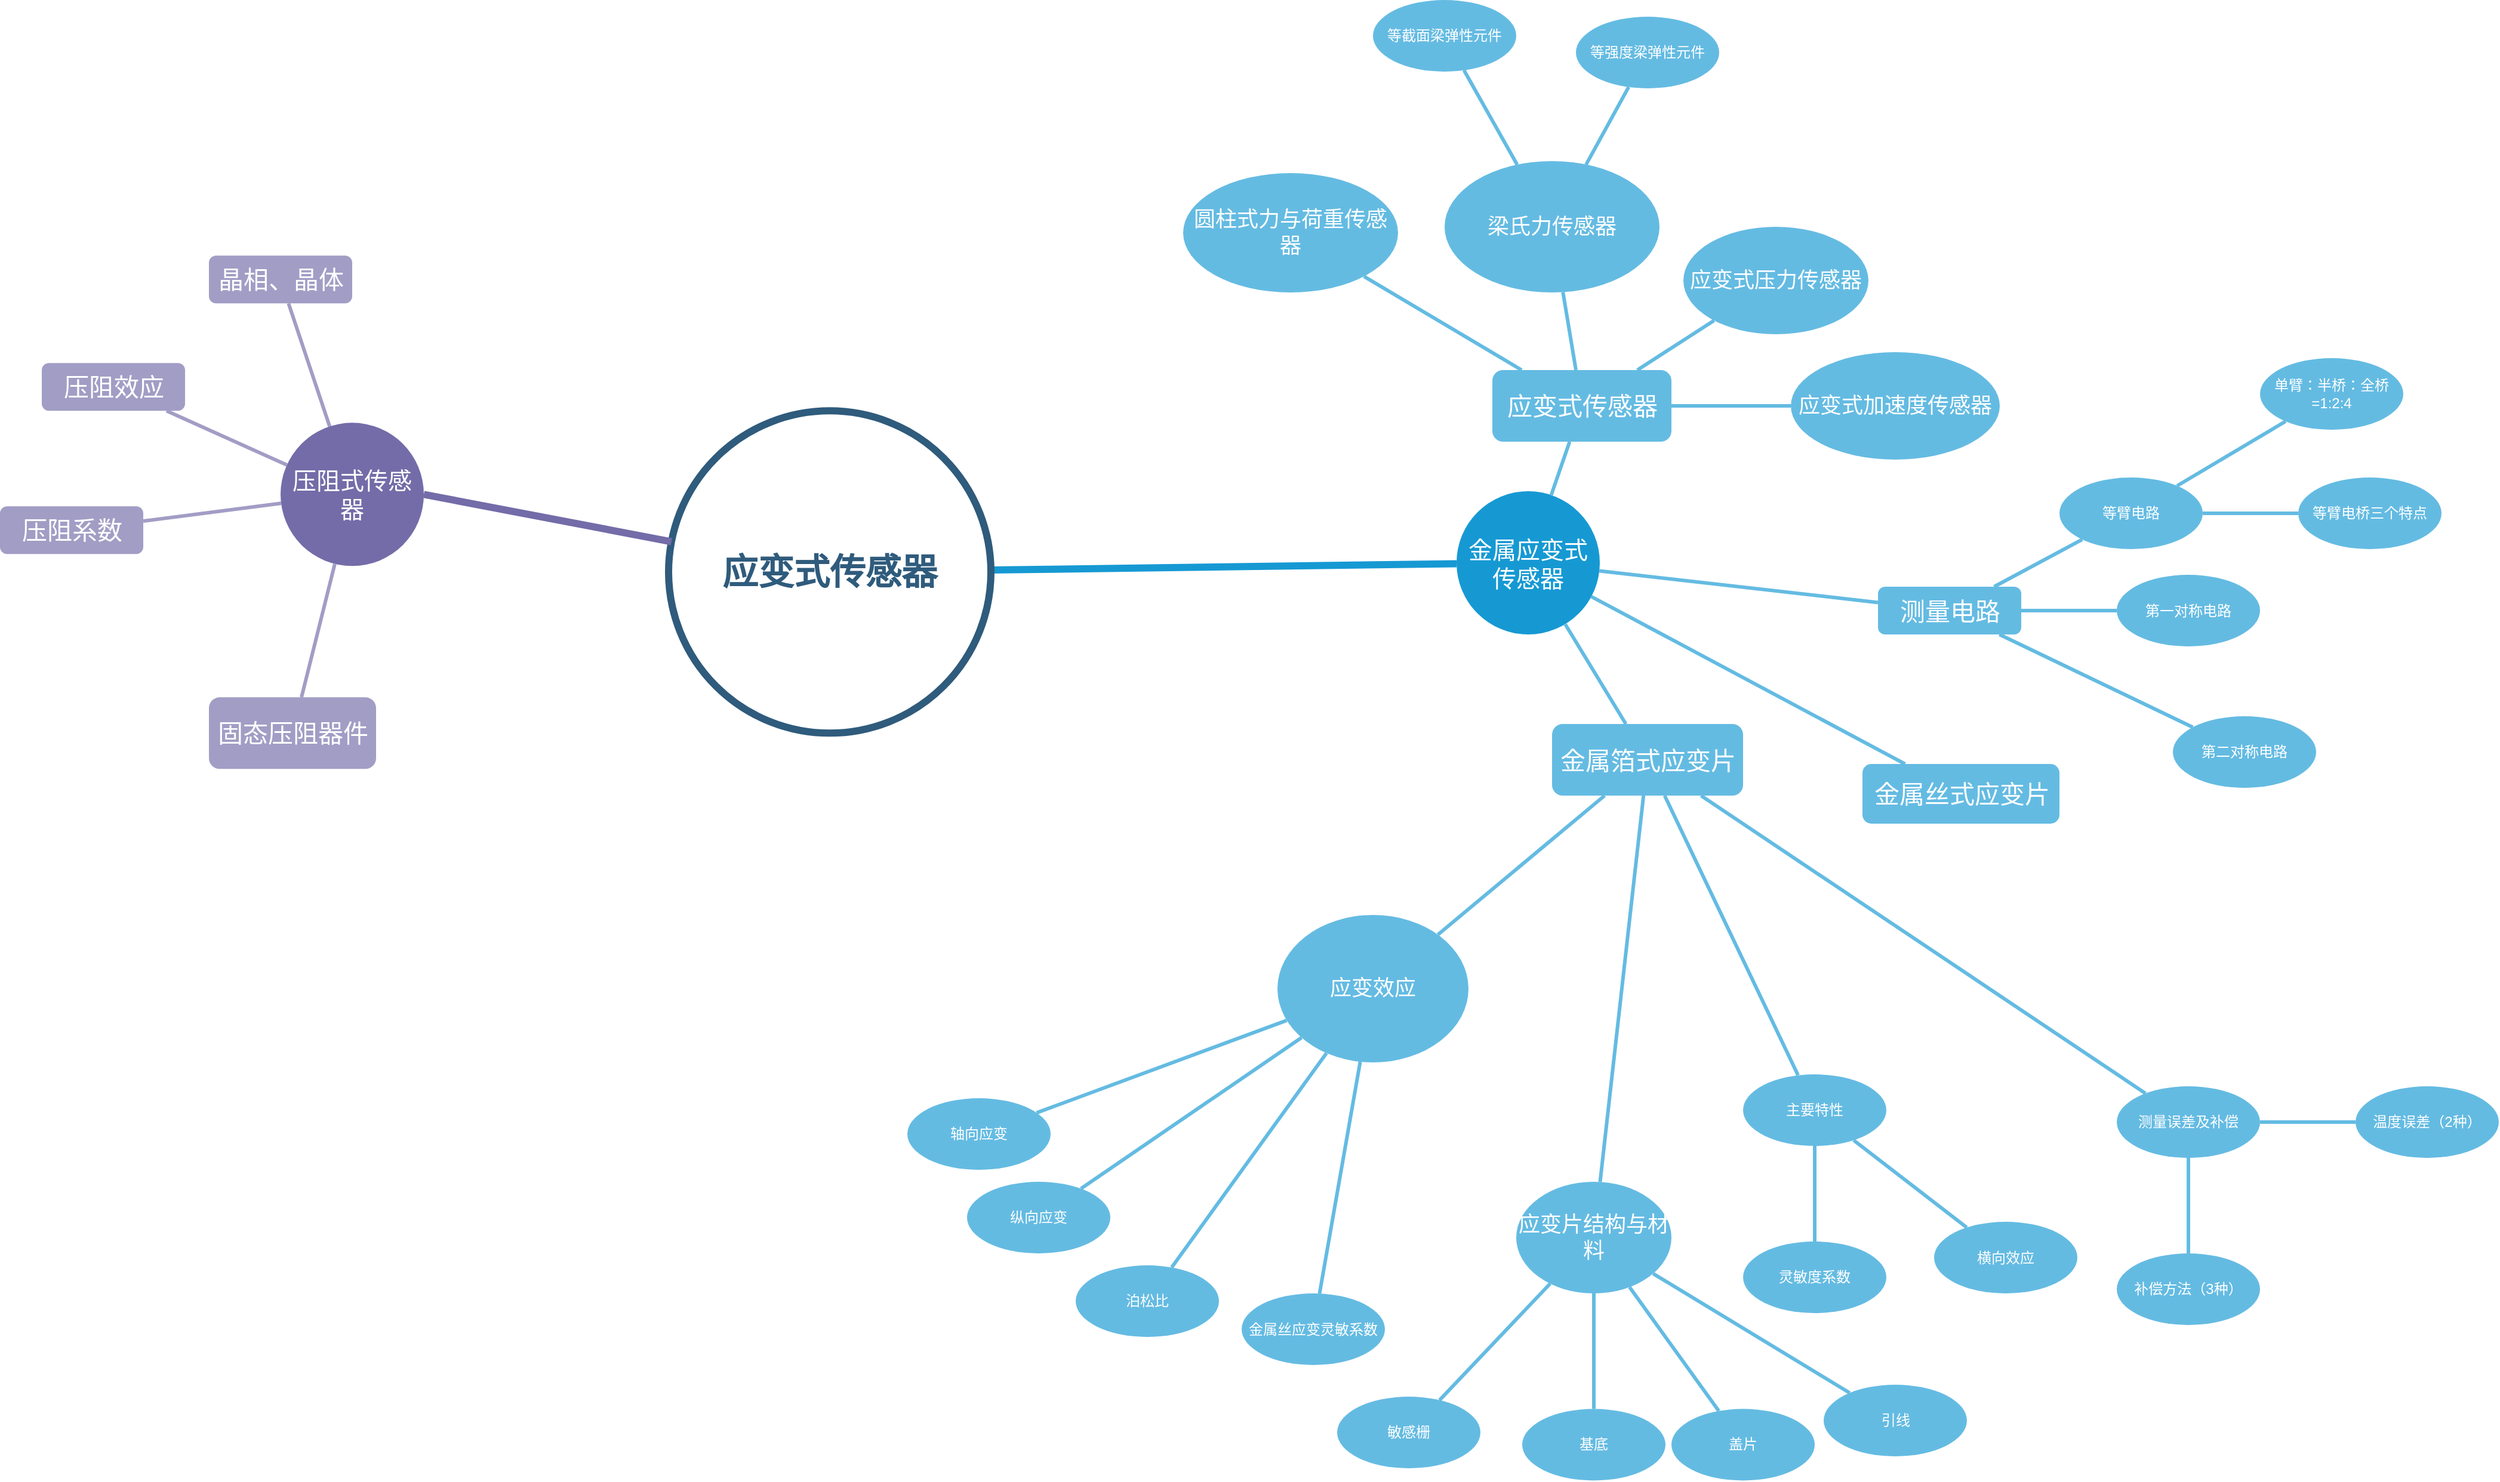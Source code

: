 <mxfile version="16.4.5" type="github">
  <diagram id="6a731a19-8d31-9384-78a2-239565b7b9f0" name="Page-1">
    <mxGraphModel dx="2367" dy="1235" grid="1" gridSize="10" guides="1" tooltips="1" connect="1" arrows="1" fold="1" page="1" pageScale="1" pageWidth="1169" pageHeight="827" background="none" math="0" shadow="0">
      <root>
        <mxCell id="0" />
        <mxCell id="1" parent="0" />
        <mxCell id="1353" value="金属应变式传感器" style="ellipse;whiteSpace=wrap;html=1;shadow=0;fontFamily=Helvetica;fontSize=20;fontColor=#FFFFFF;align=center;strokeWidth=3;fillColor=#1699D3;strokeColor=none;" parent="1" vertex="1">
          <mxGeometry x="1280" y="751.5" width="120" height="120" as="geometry" />
        </mxCell>
        <mxCell id="1362" style="endArrow=none;strokeWidth=6;strokeColor=#1699D3;html=1;" parent="1" source="1515" target="1353" edge="1">
          <mxGeometry relative="1" as="geometry" />
        </mxCell>
        <mxCell id="P_r0jZMm2rQdvnXoWjfA-1551" style="edgeStyle=none;shape=connector;rounded=1;orthogonalLoop=1;jettySize=auto;html=1;labelBackgroundColor=default;fontFamily=Helvetica;fontSize=11;fontColor=default;endArrow=none;strokeColor=#64BBE2;strokeWidth=3;" edge="1" parent="1" source="1440" target="P_r0jZMm2rQdvnXoWjfA-1549">
          <mxGeometry relative="1" as="geometry" />
        </mxCell>
        <mxCell id="P_r0jZMm2rQdvnXoWjfA-1554" value="" style="edgeStyle=none;shape=connector;rounded=1;orthogonalLoop=1;jettySize=auto;html=1;labelBackgroundColor=default;fontFamily=Helvetica;fontSize=18;fontColor=default;endArrow=none;strokeColor=#64BBE2;strokeWidth=3;" edge="1" parent="1" source="1440" target="P_r0jZMm2rQdvnXoWjfA-1553">
          <mxGeometry relative="1" as="geometry" />
        </mxCell>
        <mxCell id="P_r0jZMm2rQdvnXoWjfA-1556" value="" style="edgeStyle=none;shape=connector;rounded=1;orthogonalLoop=1;jettySize=auto;html=1;labelBackgroundColor=default;fontFamily=Helvetica;fontSize=18;fontColor=default;endArrow=none;strokeColor=#64BBE2;strokeWidth=3;" edge="1" parent="1" source="1440" target="P_r0jZMm2rQdvnXoWjfA-1555">
          <mxGeometry relative="1" as="geometry" />
        </mxCell>
        <mxCell id="P_r0jZMm2rQdvnXoWjfA-1558" value="" style="edgeStyle=none;shape=connector;rounded=1;orthogonalLoop=1;jettySize=auto;html=1;labelBackgroundColor=default;fontFamily=Helvetica;fontSize=18;fontColor=default;endArrow=none;strokeColor=#64BBE2;strokeWidth=3;" edge="1" parent="1" source="1440" target="P_r0jZMm2rQdvnXoWjfA-1557">
          <mxGeometry relative="1" as="geometry" />
        </mxCell>
        <mxCell id="1440" value="&lt;font style=&quot;font-size: 21px&quot;&gt;应变式传感器&lt;/font&gt;" style="rounded=1;fillColor=#64BBE2;strokeColor=none;strokeWidth=3;shadow=0;html=1;fontColor=#FFFFFF;" parent="1" vertex="1">
          <mxGeometry x="1310" y="650" width="150" height="60" as="geometry" />
        </mxCell>
        <mxCell id="1441" value="&lt;font style=&quot;font-size: 21px&quot;&gt;金属丝式应变片&lt;/font&gt;" style="rounded=1;fillColor=#64BBE2;strokeColor=none;strokeWidth=3;shadow=0;html=1;fontColor=#FFFFFF;" parent="1" vertex="1">
          <mxGeometry x="1620" y="980" width="165" height="50" as="geometry" />
        </mxCell>
        <mxCell id="P_r0jZMm2rQdvnXoWjfA-1568" value="" style="edgeStyle=none;shape=connector;rounded=1;orthogonalLoop=1;jettySize=auto;html=1;labelBackgroundColor=default;fontFamily=Helvetica;fontSize=18;fontColor=default;endArrow=none;strokeColor=#64BBE2;strokeWidth=3;" edge="1" parent="1" source="1442" target="P_r0jZMm2rQdvnXoWjfA-1567">
          <mxGeometry relative="1" as="geometry" />
        </mxCell>
        <mxCell id="P_r0jZMm2rQdvnXoWjfA-1570" value="" style="edgeStyle=none;shape=connector;rounded=1;orthogonalLoop=1;jettySize=auto;html=1;labelBackgroundColor=default;fontFamily=Helvetica;fontSize=18;fontColor=default;endArrow=none;strokeColor=#64BBE2;strokeWidth=3;" edge="1" parent="1" source="1442" target="P_r0jZMm2rQdvnXoWjfA-1569">
          <mxGeometry relative="1" as="geometry" />
        </mxCell>
        <mxCell id="P_r0jZMm2rQdvnXoWjfA-1572" value="" style="edgeStyle=none;shape=connector;rounded=1;orthogonalLoop=1;jettySize=auto;html=1;labelBackgroundColor=default;fontFamily=Helvetica;fontSize=18;fontColor=default;endArrow=none;strokeColor=#64BBE2;strokeWidth=3;" edge="1" parent="1" source="1442" target="P_r0jZMm2rQdvnXoWjfA-1571">
          <mxGeometry relative="1" as="geometry" />
        </mxCell>
        <mxCell id="1442" value="&lt;font style=&quot;font-size: 21px&quot;&gt;测量电路&lt;/font&gt;" style="rounded=1;fillColor=#64BBE2;strokeColor=none;strokeWidth=3;shadow=0;html=1;fontColor=#FFFFFF;" parent="1" vertex="1">
          <mxGeometry x="1633" y="831.5" width="120" height="40" as="geometry" />
        </mxCell>
        <mxCell id="P_r0jZMm2rQdvnXoWjfA-1560" value="" style="edgeStyle=none;shape=connector;rounded=1;orthogonalLoop=1;jettySize=auto;html=1;labelBackgroundColor=default;fontFamily=Helvetica;fontSize=18;fontColor=default;endArrow=none;strokeColor=#64BBE2;strokeWidth=3;" edge="1" parent="1" source="1443" target="P_r0jZMm2rQdvnXoWjfA-1559">
          <mxGeometry relative="1" as="geometry" />
        </mxCell>
        <mxCell id="P_r0jZMm2rQdvnXoWjfA-1562" value="" style="edgeStyle=none;shape=connector;rounded=1;orthogonalLoop=1;jettySize=auto;html=1;labelBackgroundColor=default;fontFamily=Helvetica;fontSize=18;fontColor=default;endArrow=none;strokeColor=#64BBE2;strokeWidth=3;" edge="1" parent="1" source="1443" target="P_r0jZMm2rQdvnXoWjfA-1561">
          <mxGeometry relative="1" as="geometry" />
        </mxCell>
        <mxCell id="P_r0jZMm2rQdvnXoWjfA-1564" value="" style="edgeStyle=none;shape=connector;rounded=1;orthogonalLoop=1;jettySize=auto;html=1;labelBackgroundColor=default;fontFamily=Helvetica;fontSize=18;fontColor=default;endArrow=none;strokeColor=#64BBE2;strokeWidth=3;" edge="1" parent="1" source="1443" target="P_r0jZMm2rQdvnXoWjfA-1563">
          <mxGeometry relative="1" as="geometry" />
        </mxCell>
        <mxCell id="P_r0jZMm2rQdvnXoWjfA-1566" value="" style="edgeStyle=none;shape=connector;rounded=1;orthogonalLoop=1;jettySize=auto;html=1;labelBackgroundColor=default;fontFamily=Helvetica;fontSize=18;fontColor=default;endArrow=none;strokeColor=#64BBE2;strokeWidth=3;" edge="1" parent="1" source="1443" target="P_r0jZMm2rQdvnXoWjfA-1565">
          <mxGeometry relative="1" as="geometry" />
        </mxCell>
        <mxCell id="1443" value="&lt;font style=&quot;font-size: 21px&quot;&gt;金属箔式应变片&lt;/font&gt;" style="rounded=1;fillColor=#64BBE2;strokeColor=none;strokeWidth=3;shadow=0;html=1;fontColor=#FFFFFF;" parent="1" vertex="1">
          <mxGeometry x="1360" y="946.5" width="160" height="60" as="geometry" />
        </mxCell>
        <mxCell id="1451" value="" style="edgeStyle=none;endArrow=none;strokeWidth=3;strokeColor=#64BBE2;html=1;" parent="1" source="1353" target="1440" edge="1">
          <mxGeometry x="-480" y="150" width="100" height="100" as="geometry">
            <mxPoint x="-480" y="250" as="sourcePoint" />
            <mxPoint x="-380" y="150" as="targetPoint" />
          </mxGeometry>
        </mxCell>
        <mxCell id="1452" value="" style="edgeStyle=none;endArrow=none;strokeWidth=3;strokeColor=#64BBE2;html=1;" parent="1" source="1353" target="1442" edge="1">
          <mxGeometry x="-480" y="150" width="100" height="100" as="geometry">
            <mxPoint x="-480" y="250" as="sourcePoint" />
            <mxPoint x="-380" y="150" as="targetPoint" />
          </mxGeometry>
        </mxCell>
        <mxCell id="1453" value="" style="edgeStyle=none;endArrow=none;strokeWidth=3;strokeColor=#64BBE2;html=1;" parent="1" source="1353" target="1441" edge="1">
          <mxGeometry x="-480" y="150" width="100" height="100" as="geometry">
            <mxPoint x="-480" y="250" as="sourcePoint" />
            <mxPoint x="-380" y="150" as="targetPoint" />
          </mxGeometry>
        </mxCell>
        <mxCell id="1454" value="" style="edgeStyle=none;endArrow=none;strokeWidth=3;strokeColor=#64BBE2;html=1;" parent="1" source="1353" target="1443" edge="1">
          <mxGeometry x="-480" y="150" width="100" height="100" as="geometry">
            <mxPoint x="-480" y="250" as="sourcePoint" />
            <mxPoint x="-380" y="150" as="targetPoint" />
          </mxGeometry>
        </mxCell>
        <mxCell id="1515" value="应变式传感器" style="ellipse;whiteSpace=wrap;html=1;shadow=0;fontFamily=Helvetica;fontSize=30;fontColor=#2F5B7C;align=center;strokeColor=#2F5B7C;strokeWidth=6;fillColor=#FFFFFF;fontStyle=1;gradientColor=none;" parent="1" vertex="1">
          <mxGeometry x="620" y="684.17" width="270" height="270" as="geometry" />
        </mxCell>
        <mxCell id="1517" value="&lt;font style=&quot;font-size: 21px&quot;&gt;压阻效应&lt;/font&gt;" style="rounded=1;fillColor=#a29dc5;strokeColor=none;strokeWidth=3;shadow=0;html=1;fontColor=#FFFFFF;" parent="1" vertex="1">
          <mxGeometry x="95" y="644.17" width="120" height="40" as="geometry" />
        </mxCell>
        <mxCell id="1518" value="&lt;font style=&quot;font-size: 21px&quot;&gt;晶相、晶体&lt;/font&gt;" style="rounded=1;fillColor=#a29dc5;strokeColor=none;strokeWidth=3;shadow=0;html=1;fontColor=#FFFFFF;" parent="1" vertex="1">
          <mxGeometry x="235" y="554.17" width="120" height="40" as="geometry" />
        </mxCell>
        <mxCell id="1522" value="&lt;font style=&quot;font-size: 21px&quot;&gt;压阻系数&lt;/font&gt;" style="rounded=1;fillColor=#a29dc5;strokeColor=none;strokeWidth=3;shadow=0;html=1;fontColor=#FFFFFF;" parent="1" vertex="1">
          <mxGeometry x="60" y="764.17" width="120" height="40" as="geometry" />
        </mxCell>
        <mxCell id="1528" value="" style="edgeStyle=none;endArrow=none;strokeWidth=3;strokeColor=#A29DC5;html=1;" parent="1" source="1516" target="1517" edge="1">
          <mxGeometry x="-1640" y="-340.83" width="100" height="100" as="geometry">
            <mxPoint x="-1640" y="-240.83" as="sourcePoint" />
            <mxPoint x="-1540" y="-340.83" as="targetPoint" />
          </mxGeometry>
        </mxCell>
        <mxCell id="1529" value="&lt;font style=&quot;font-size: 21px&quot;&gt;固态压阻器件&lt;/font&gt;" style="rounded=1;fillColor=#a29dc5;strokeColor=none;strokeWidth=3;shadow=0;html=1;fontColor=#FFFFFF;" parent="1" vertex="1">
          <mxGeometry x="235" y="924.17" width="140" height="60" as="geometry" />
        </mxCell>
        <mxCell id="1530" value="" style="edgeStyle=none;endArrow=none;strokeWidth=3;strokeColor=#A29DC5;html=1;" parent="1" source="1516" target="1518" edge="1">
          <mxGeometry x="-1640" y="-340.83" width="100" height="100" as="geometry">
            <mxPoint x="-1640" y="-240.83" as="sourcePoint" />
            <mxPoint x="-1540" y="-340.83" as="targetPoint" />
          </mxGeometry>
        </mxCell>
        <mxCell id="1534" value="" style="edgeStyle=none;endArrow=none;strokeWidth=3;strokeColor=#A29DC5;html=1;" parent="1" source="1516" target="1522" edge="1">
          <mxGeometry x="-1640" y="-340.83" width="100" height="100" as="geometry">
            <mxPoint x="-1640" y="-240.83" as="sourcePoint" />
            <mxPoint x="-1540" y="-340.83" as="targetPoint" />
          </mxGeometry>
        </mxCell>
        <mxCell id="1540" value="" style="edgeStyle=none;endArrow=none;strokeWidth=3;strokeColor=#A29DC5;html=1;" parent="1" source="1516" target="1529" edge="1">
          <mxGeometry x="-1640" y="-340.83" width="100" height="100" as="geometry">
            <mxPoint x="-1640" y="-240.83" as="sourcePoint" />
            <mxPoint x="-1540" y="-340.83" as="targetPoint" />
          </mxGeometry>
        </mxCell>
        <mxCell id="1542" style="edgeStyle=none;rounded=0;html=1;exitX=0.5;exitY=1;endArrow=none;endFill=0;jettySize=auto;orthogonalLoop=1;strokeColor=#736CA8;strokeWidth=2;fillColor=#64bbe2;fontSize=20;fontColor=#23445D;" parent="1" source="1529" target="1529" edge="1">
          <mxGeometry relative="1" as="geometry" />
        </mxCell>
        <mxCell id="1516" value="压阻式传感器" style="ellipse;whiteSpace=wrap;html=1;shadow=0;fontFamily=Helvetica;fontSize=20;fontColor=#FFFFFF;align=center;strokeWidth=3;fillColor=#736ca8;strokeColor=none;" parent="1" vertex="1">
          <mxGeometry x="295" y="694.17" width="120" height="120" as="geometry" />
        </mxCell>
        <mxCell id="P_r0jZMm2rQdvnXoWjfA-1543" value="" style="endArrow=none;strokeWidth=6;strokeColor=#736CA8;html=1;entryX=1;entryY=0.5;entryDx=0;entryDy=0;" edge="1" parent="1" source="1515" target="1516">
          <mxGeometry relative="1" as="geometry">
            <mxPoint x="961.149" y="805.154" as="sourcePoint" />
            <mxPoint x="780" y="840" as="targetPoint" />
          </mxGeometry>
        </mxCell>
        <mxCell id="P_r0jZMm2rQdvnXoWjfA-1549" value="&lt;font style=&quot;font-size: 15px&quot;&gt;&lt;font style=&quot;vertical-align: inherit ; font-size: 18px&quot;&gt;&lt;font style=&quot;vertical-align: inherit ; font-size: 18px&quot;&gt;&lt;font style=&quot;vertical-align: inherit ; font-size: 18px&quot;&gt;&lt;font style=&quot;vertical-align: inherit ; font-size: 18px&quot;&gt;&lt;font style=&quot;vertical-align: inherit&quot;&gt;&lt;font style=&quot;vertical-align: inherit&quot;&gt;圆柱式力与荷重传感器&lt;/font&gt;&lt;/font&gt;&lt;/font&gt;&lt;/font&gt;&lt;/font&gt;&lt;/font&gt;&lt;/font&gt;" style="ellipse;whiteSpace=wrap;html=1;fillColor=#64BBE2;strokeColor=none;fontColor=#FFFFFF;rounded=1;strokeWidth=3;shadow=0;" vertex="1" parent="1">
          <mxGeometry x="1051" y="485" width="180" height="100" as="geometry" />
        </mxCell>
        <mxCell id="P_r0jZMm2rQdvnXoWjfA-1578" value="" style="edgeStyle=none;shape=connector;rounded=1;orthogonalLoop=1;jettySize=auto;html=1;labelBackgroundColor=default;fontFamily=Helvetica;fontSize=18;fontColor=default;endArrow=none;strokeColor=#64BBE2;strokeWidth=3;" edge="1" parent="1" source="P_r0jZMm2rQdvnXoWjfA-1553" target="P_r0jZMm2rQdvnXoWjfA-1577">
          <mxGeometry relative="1" as="geometry" />
        </mxCell>
        <mxCell id="P_r0jZMm2rQdvnXoWjfA-1580" value="" style="edgeStyle=none;shape=connector;rounded=1;orthogonalLoop=1;jettySize=auto;html=1;labelBackgroundColor=default;fontFamily=Helvetica;fontSize=18;fontColor=default;endArrow=none;strokeColor=#64BBE2;strokeWidth=3;" edge="1" parent="1" source="P_r0jZMm2rQdvnXoWjfA-1553" target="P_r0jZMm2rQdvnXoWjfA-1579">
          <mxGeometry relative="1" as="geometry" />
        </mxCell>
        <mxCell id="P_r0jZMm2rQdvnXoWjfA-1553" value="&lt;font style=&quot;vertical-align: inherit&quot;&gt;&lt;font style=&quot;vertical-align: inherit ; font-size: 18px&quot;&gt;&lt;font style=&quot;vertical-align: inherit&quot;&gt;&lt;font style=&quot;vertical-align: inherit&quot;&gt;梁氏力传感器&lt;/font&gt;&lt;/font&gt;&lt;/font&gt;&lt;/font&gt;" style="ellipse;whiteSpace=wrap;html=1;fillColor=#64BBE2;strokeColor=none;fontColor=#FFFFFF;rounded=1;strokeWidth=3;shadow=0;" vertex="1" parent="1">
          <mxGeometry x="1270" y="475" width="180" height="110" as="geometry" />
        </mxCell>
        <mxCell id="P_r0jZMm2rQdvnXoWjfA-1555" value="&lt;font style=&quot;vertical-align: inherit&quot;&gt;&lt;font style=&quot;vertical-align: inherit&quot;&gt;&lt;font style=&quot;vertical-align: inherit&quot;&gt;&lt;font style=&quot;vertical-align: inherit ; font-size: 18px&quot;&gt;应变式压力传感器&lt;/font&gt;&lt;/font&gt;&lt;/font&gt;&lt;/font&gt;" style="ellipse;whiteSpace=wrap;html=1;fillColor=#64BBE2;strokeColor=none;fontColor=#FFFFFF;rounded=1;strokeWidth=3;shadow=0;" vertex="1" parent="1">
          <mxGeometry x="1470" y="530" width="155" height="90" as="geometry" />
        </mxCell>
        <mxCell id="P_r0jZMm2rQdvnXoWjfA-1557" value="&lt;p&gt;&lt;font style=&quot;vertical-align: inherit ; font-size: 18px&quot;&gt;&lt;font style=&quot;vertical-align: inherit ; font-size: 18px&quot;&gt;&lt;font style=&quot;vertical-align: inherit ; font-size: 18px&quot;&gt;&lt;font style=&quot;vertical-align: inherit ; font-size: 18px&quot;&gt;&lt;font style=&quot;vertical-align: inherit&quot;&gt;&lt;font style=&quot;vertical-align: inherit&quot;&gt;&lt;font style=&quot;vertical-align: inherit&quot;&gt;&lt;font style=&quot;vertical-align: inherit&quot;&gt;应变式加速度传感器&lt;/font&gt;&lt;/font&gt;&lt;/font&gt;&lt;/font&gt;&lt;/font&gt;&lt;/font&gt;&lt;/font&gt;&lt;/font&gt;&lt;/p&gt;" style="ellipse;whiteSpace=wrap;html=1;fillColor=#64BBE2;strokeColor=none;fontColor=#FFFFFF;rounded=1;strokeWidth=3;shadow=0;" vertex="1" parent="1">
          <mxGeometry x="1560" y="635" width="175" height="90" as="geometry" />
        </mxCell>
        <mxCell id="P_r0jZMm2rQdvnXoWjfA-1582" value="" style="edgeStyle=none;shape=connector;rounded=1;orthogonalLoop=1;jettySize=auto;html=1;labelBackgroundColor=default;fontFamily=Helvetica;fontSize=18;fontColor=default;endArrow=none;strokeColor=#64BBE2;strokeWidth=3;" edge="1" parent="1" source="P_r0jZMm2rQdvnXoWjfA-1559" target="P_r0jZMm2rQdvnXoWjfA-1581">
          <mxGeometry relative="1" as="geometry" />
        </mxCell>
        <mxCell id="P_r0jZMm2rQdvnXoWjfA-1584" value="" style="edgeStyle=none;shape=connector;rounded=1;orthogonalLoop=1;jettySize=auto;html=1;labelBackgroundColor=default;fontFamily=Helvetica;fontSize=18;fontColor=default;endArrow=none;strokeColor=#64BBE2;strokeWidth=3;" edge="1" parent="1" source="P_r0jZMm2rQdvnXoWjfA-1559" target="P_r0jZMm2rQdvnXoWjfA-1583">
          <mxGeometry relative="1" as="geometry" />
        </mxCell>
        <mxCell id="P_r0jZMm2rQdvnXoWjfA-1586" value="" style="edgeStyle=none;shape=connector;rounded=1;orthogonalLoop=1;jettySize=auto;html=1;labelBackgroundColor=default;fontFamily=Helvetica;fontSize=18;fontColor=default;endArrow=none;strokeColor=#64BBE2;strokeWidth=3;" edge="1" parent="1" source="P_r0jZMm2rQdvnXoWjfA-1559" target="P_r0jZMm2rQdvnXoWjfA-1585">
          <mxGeometry relative="1" as="geometry" />
        </mxCell>
        <mxCell id="P_r0jZMm2rQdvnXoWjfA-1588" value="" style="edgeStyle=none;shape=connector;rounded=1;orthogonalLoop=1;jettySize=auto;html=1;labelBackgroundColor=default;fontFamily=Helvetica;fontSize=18;fontColor=default;endArrow=none;strokeColor=#64BBE2;strokeWidth=3;" edge="1" parent="1" source="P_r0jZMm2rQdvnXoWjfA-1559" target="P_r0jZMm2rQdvnXoWjfA-1587">
          <mxGeometry relative="1" as="geometry" />
        </mxCell>
        <mxCell id="P_r0jZMm2rQdvnXoWjfA-1559" value="&lt;font style=&quot;vertical-align: inherit&quot;&gt;&lt;font style=&quot;vertical-align: inherit ; font-size: 18px&quot;&gt;应变效应&lt;/font&gt;&lt;/font&gt;" style="ellipse;whiteSpace=wrap;html=1;fillColor=#64BBE2;strokeColor=none;fontColor=#FFFFFF;rounded=1;strokeWidth=3;shadow=0;" vertex="1" parent="1">
          <mxGeometry x="1130" y="1106.5" width="160" height="123.5" as="geometry" />
        </mxCell>
        <mxCell id="P_r0jZMm2rQdvnXoWjfA-1591" value="" style="edgeStyle=none;shape=connector;rounded=1;orthogonalLoop=1;jettySize=auto;html=1;labelBackgroundColor=default;fontFamily=Helvetica;fontSize=18;fontColor=default;endArrow=none;strokeColor=#64BBE2;strokeWidth=3;" edge="1" parent="1" source="P_r0jZMm2rQdvnXoWjfA-1561" target="P_r0jZMm2rQdvnXoWjfA-1590">
          <mxGeometry relative="1" as="geometry" />
        </mxCell>
        <mxCell id="P_r0jZMm2rQdvnXoWjfA-1593" value="" style="edgeStyle=none;shape=connector;rounded=1;orthogonalLoop=1;jettySize=auto;html=1;labelBackgroundColor=default;fontFamily=Helvetica;fontSize=18;fontColor=default;endArrow=none;strokeColor=#64BBE2;strokeWidth=3;" edge="1" parent="1" source="P_r0jZMm2rQdvnXoWjfA-1561" target="P_r0jZMm2rQdvnXoWjfA-1592">
          <mxGeometry relative="1" as="geometry" />
        </mxCell>
        <mxCell id="P_r0jZMm2rQdvnXoWjfA-1595" value="" style="edgeStyle=none;shape=connector;rounded=1;orthogonalLoop=1;jettySize=auto;html=1;labelBackgroundColor=default;fontFamily=Helvetica;fontSize=18;fontColor=default;endArrow=none;strokeColor=#64BBE2;strokeWidth=3;" edge="1" parent="1" source="P_r0jZMm2rQdvnXoWjfA-1561" target="P_r0jZMm2rQdvnXoWjfA-1594">
          <mxGeometry relative="1" as="geometry" />
        </mxCell>
        <mxCell id="P_r0jZMm2rQdvnXoWjfA-1597" value="" style="edgeStyle=none;shape=connector;rounded=1;orthogonalLoop=1;jettySize=auto;html=1;labelBackgroundColor=default;fontFamily=Helvetica;fontSize=18;fontColor=default;endArrow=none;strokeColor=#64BBE2;strokeWidth=3;" edge="1" parent="1" source="P_r0jZMm2rQdvnXoWjfA-1561" target="P_r0jZMm2rQdvnXoWjfA-1596">
          <mxGeometry relative="1" as="geometry" />
        </mxCell>
        <mxCell id="P_r0jZMm2rQdvnXoWjfA-1561" value="&lt;font style=&quot;font-size: 18px&quot;&gt;应变片结构与材料&lt;/font&gt;" style="ellipse;whiteSpace=wrap;html=1;fillColor=#64BBE2;strokeColor=none;fontColor=#FFFFFF;rounded=1;strokeWidth=3;shadow=0;" vertex="1" parent="1">
          <mxGeometry x="1330" y="1330" width="130" height="93.5" as="geometry" />
        </mxCell>
        <mxCell id="P_r0jZMm2rQdvnXoWjfA-1599" value="" style="edgeStyle=none;shape=connector;rounded=1;orthogonalLoop=1;jettySize=auto;html=1;labelBackgroundColor=default;fontFamily=Helvetica;fontSize=18;fontColor=default;endArrow=none;strokeColor=#64BBE2;strokeWidth=3;" edge="1" parent="1" source="P_r0jZMm2rQdvnXoWjfA-1563" target="P_r0jZMm2rQdvnXoWjfA-1598">
          <mxGeometry relative="1" as="geometry" />
        </mxCell>
        <mxCell id="P_r0jZMm2rQdvnXoWjfA-1601" value="" style="edgeStyle=none;shape=connector;rounded=1;orthogonalLoop=1;jettySize=auto;html=1;labelBackgroundColor=default;fontFamily=Helvetica;fontSize=18;fontColor=default;endArrow=none;strokeColor=#64BBE2;strokeWidth=3;" edge="1" parent="1" source="P_r0jZMm2rQdvnXoWjfA-1563" target="P_r0jZMm2rQdvnXoWjfA-1600">
          <mxGeometry relative="1" as="geometry" />
        </mxCell>
        <mxCell id="P_r0jZMm2rQdvnXoWjfA-1563" value="主要特性" style="ellipse;whiteSpace=wrap;html=1;fillColor=#64BBE2;strokeColor=none;fontColor=#FFFFFF;rounded=1;strokeWidth=3;shadow=0;" vertex="1" parent="1">
          <mxGeometry x="1520" y="1240" width="120" height="60" as="geometry" />
        </mxCell>
        <mxCell id="P_r0jZMm2rQdvnXoWjfA-1603" value="" style="edgeStyle=none;shape=connector;rounded=1;orthogonalLoop=1;jettySize=auto;html=1;labelBackgroundColor=default;fontFamily=Helvetica;fontSize=18;fontColor=default;endArrow=none;strokeColor=#64BBE2;strokeWidth=3;" edge="1" parent="1" source="P_r0jZMm2rQdvnXoWjfA-1565" target="P_r0jZMm2rQdvnXoWjfA-1602">
          <mxGeometry relative="1" as="geometry" />
        </mxCell>
        <mxCell id="P_r0jZMm2rQdvnXoWjfA-1605" value="" style="edgeStyle=none;shape=connector;rounded=1;orthogonalLoop=1;jettySize=auto;html=1;labelBackgroundColor=default;fontFamily=Helvetica;fontSize=18;fontColor=default;endArrow=none;strokeColor=#64BBE2;strokeWidth=3;" edge="1" parent="1" source="P_r0jZMm2rQdvnXoWjfA-1565" target="P_r0jZMm2rQdvnXoWjfA-1604">
          <mxGeometry relative="1" as="geometry" />
        </mxCell>
        <mxCell id="P_r0jZMm2rQdvnXoWjfA-1565" value="测量误差及补偿" style="ellipse;whiteSpace=wrap;html=1;fillColor=#64BBE2;strokeColor=none;fontColor=#FFFFFF;rounded=1;strokeWidth=3;shadow=0;" vertex="1" parent="1">
          <mxGeometry x="1833" y="1250" width="120" height="60" as="geometry" />
        </mxCell>
        <mxCell id="P_r0jZMm2rQdvnXoWjfA-1574" value="" style="edgeStyle=none;shape=connector;rounded=1;orthogonalLoop=1;jettySize=auto;html=1;labelBackgroundColor=default;fontFamily=Helvetica;fontSize=18;fontColor=default;endArrow=none;strokeColor=#64BBE2;strokeWidth=3;" edge="1" parent="1" source="P_r0jZMm2rQdvnXoWjfA-1567" target="P_r0jZMm2rQdvnXoWjfA-1573">
          <mxGeometry relative="1" as="geometry" />
        </mxCell>
        <mxCell id="P_r0jZMm2rQdvnXoWjfA-1576" value="" style="edgeStyle=none;shape=connector;rounded=1;orthogonalLoop=1;jettySize=auto;html=1;labelBackgroundColor=default;fontFamily=Helvetica;fontSize=18;fontColor=default;endArrow=none;strokeColor=#64BBE2;strokeWidth=3;" edge="1" parent="1" source="P_r0jZMm2rQdvnXoWjfA-1567" target="P_r0jZMm2rQdvnXoWjfA-1575">
          <mxGeometry relative="1" as="geometry" />
        </mxCell>
        <mxCell id="P_r0jZMm2rQdvnXoWjfA-1567" value="等臂电路" style="ellipse;whiteSpace=wrap;html=1;fillColor=#64BBE2;strokeColor=none;fontColor=#FFFFFF;rounded=1;strokeWidth=3;shadow=0;" vertex="1" parent="1">
          <mxGeometry x="1785" y="740" width="120" height="60" as="geometry" />
        </mxCell>
        <mxCell id="P_r0jZMm2rQdvnXoWjfA-1569" value="第一对称电路" style="ellipse;whiteSpace=wrap;html=1;fillColor=#64BBE2;strokeColor=none;fontColor=#FFFFFF;rounded=1;strokeWidth=3;shadow=0;" vertex="1" parent="1">
          <mxGeometry x="1833" y="821.5" width="120" height="60" as="geometry" />
        </mxCell>
        <mxCell id="P_r0jZMm2rQdvnXoWjfA-1571" value="第二对称电路" style="ellipse;whiteSpace=wrap;html=1;fillColor=#64BBE2;strokeColor=none;fontColor=#FFFFFF;rounded=1;strokeWidth=3;shadow=0;" vertex="1" parent="1">
          <mxGeometry x="1880" y="940" width="120" height="60" as="geometry" />
        </mxCell>
        <mxCell id="P_r0jZMm2rQdvnXoWjfA-1573" value="单臂：半桥：全桥=1:2:4" style="ellipse;whiteSpace=wrap;html=1;fillColor=#64BBE2;strokeColor=none;fontColor=#FFFFFF;rounded=1;strokeWidth=3;shadow=0;" vertex="1" parent="1">
          <mxGeometry x="1953" y="640" width="120" height="60" as="geometry" />
        </mxCell>
        <mxCell id="P_r0jZMm2rQdvnXoWjfA-1575" value="等臂电桥三个特点" style="ellipse;whiteSpace=wrap;html=1;fillColor=#64BBE2;strokeColor=none;fontColor=#FFFFFF;rounded=1;strokeWidth=3;shadow=0;" vertex="1" parent="1">
          <mxGeometry x="1985" y="740" width="120" height="60" as="geometry" />
        </mxCell>
        <mxCell id="P_r0jZMm2rQdvnXoWjfA-1577" value="等截面梁弹性元件" style="ellipse;whiteSpace=wrap;html=1;fillColor=#64BBE2;strokeColor=none;fontColor=#FFFFFF;rounded=1;strokeWidth=3;shadow=0;" vertex="1" parent="1">
          <mxGeometry x="1210" y="340" width="120" height="60" as="geometry" />
        </mxCell>
        <mxCell id="P_r0jZMm2rQdvnXoWjfA-1579" value="等强度梁弹性元件" style="ellipse;whiteSpace=wrap;html=1;fillColor=#64BBE2;strokeColor=none;fontColor=#FFFFFF;rounded=1;strokeWidth=3;shadow=0;" vertex="1" parent="1">
          <mxGeometry x="1380" y="354" width="120" height="60" as="geometry" />
        </mxCell>
        <mxCell id="P_r0jZMm2rQdvnXoWjfA-1581" value="轴向应变" style="ellipse;whiteSpace=wrap;html=1;fillColor=#64BBE2;strokeColor=none;fontColor=#FFFFFF;rounded=1;strokeWidth=3;shadow=0;" vertex="1" parent="1">
          <mxGeometry x="820" y="1260" width="120" height="60" as="geometry" />
        </mxCell>
        <mxCell id="P_r0jZMm2rQdvnXoWjfA-1583" value="纵向应变" style="ellipse;whiteSpace=wrap;html=1;fillColor=#64BBE2;strokeColor=none;fontColor=#FFFFFF;rounded=1;strokeWidth=3;shadow=0;" vertex="1" parent="1">
          <mxGeometry x="870" y="1330" width="120" height="60" as="geometry" />
        </mxCell>
        <mxCell id="P_r0jZMm2rQdvnXoWjfA-1585" value="泊松比" style="ellipse;whiteSpace=wrap;html=1;fillColor=#64BBE2;strokeColor=none;fontColor=#FFFFFF;rounded=1;strokeWidth=3;shadow=0;" vertex="1" parent="1">
          <mxGeometry x="961" y="1400" width="120" height="60" as="geometry" />
        </mxCell>
        <mxCell id="P_r0jZMm2rQdvnXoWjfA-1587" value="金属丝应变灵敏系数" style="ellipse;whiteSpace=wrap;html=1;fillColor=#64BBE2;strokeColor=none;fontColor=#FFFFFF;rounded=1;strokeWidth=3;shadow=0;" vertex="1" parent="1">
          <mxGeometry x="1100" y="1423.5" width="120" height="60" as="geometry" />
        </mxCell>
        <mxCell id="P_r0jZMm2rQdvnXoWjfA-1589" style="edgeStyle=none;shape=connector;rounded=1;orthogonalLoop=1;jettySize=auto;html=1;exitX=0.5;exitY=0;exitDx=0;exitDy=0;labelBackgroundColor=default;fontFamily=Helvetica;fontSize=18;fontColor=default;endArrow=none;strokeColor=#64BBE2;strokeWidth=3;" edge="1" parent="1" source="P_r0jZMm2rQdvnXoWjfA-1585" target="P_r0jZMm2rQdvnXoWjfA-1585">
          <mxGeometry relative="1" as="geometry" />
        </mxCell>
        <mxCell id="P_r0jZMm2rQdvnXoWjfA-1590" value="敏感栅" style="ellipse;whiteSpace=wrap;html=1;fillColor=#64BBE2;strokeColor=none;fontColor=#FFFFFF;rounded=1;strokeWidth=3;shadow=0;" vertex="1" parent="1">
          <mxGeometry x="1180" y="1510" width="120" height="60" as="geometry" />
        </mxCell>
        <mxCell id="P_r0jZMm2rQdvnXoWjfA-1592" value="基底" style="ellipse;whiteSpace=wrap;html=1;fillColor=#64BBE2;strokeColor=none;fontColor=#FFFFFF;rounded=1;strokeWidth=3;shadow=0;" vertex="1" parent="1">
          <mxGeometry x="1335" y="1520.25" width="120" height="60" as="geometry" />
        </mxCell>
        <mxCell id="P_r0jZMm2rQdvnXoWjfA-1594" value="盖片" style="ellipse;whiteSpace=wrap;html=1;fillColor=#64BBE2;strokeColor=none;fontColor=#FFFFFF;rounded=1;strokeWidth=3;shadow=0;" vertex="1" parent="1">
          <mxGeometry x="1460" y="1520.25" width="120" height="60" as="geometry" />
        </mxCell>
        <mxCell id="P_r0jZMm2rQdvnXoWjfA-1596" value="引线" style="ellipse;whiteSpace=wrap;html=1;fillColor=#64BBE2;strokeColor=none;fontColor=#FFFFFF;rounded=1;strokeWidth=3;shadow=0;" vertex="1" parent="1">
          <mxGeometry x="1587.5" y="1500" width="120" height="60" as="geometry" />
        </mxCell>
        <mxCell id="P_r0jZMm2rQdvnXoWjfA-1598" value="灵敏度系数" style="ellipse;whiteSpace=wrap;html=1;fillColor=#64BBE2;strokeColor=none;fontColor=#FFFFFF;rounded=1;strokeWidth=3;shadow=0;" vertex="1" parent="1">
          <mxGeometry x="1520" y="1380" width="120" height="60" as="geometry" />
        </mxCell>
        <mxCell id="P_r0jZMm2rQdvnXoWjfA-1600" value="横向效应" style="ellipse;whiteSpace=wrap;html=1;fillColor=#64BBE2;strokeColor=none;fontColor=#FFFFFF;rounded=1;strokeWidth=3;shadow=0;" vertex="1" parent="1">
          <mxGeometry x="1680" y="1363.5" width="120" height="60" as="geometry" />
        </mxCell>
        <mxCell id="P_r0jZMm2rQdvnXoWjfA-1602" value="温度误差（2种）" style="ellipse;whiteSpace=wrap;html=1;fillColor=#64BBE2;strokeColor=none;fontColor=#FFFFFF;rounded=1;strokeWidth=3;shadow=0;" vertex="1" parent="1">
          <mxGeometry x="2033" y="1250" width="120" height="60" as="geometry" />
        </mxCell>
        <mxCell id="P_r0jZMm2rQdvnXoWjfA-1604" value="补偿方法（3种）" style="ellipse;whiteSpace=wrap;html=1;fillColor=#64BBE2;strokeColor=none;fontColor=#FFFFFF;rounded=1;strokeWidth=3;shadow=0;" vertex="1" parent="1">
          <mxGeometry x="1833" y="1390" width="120" height="60" as="geometry" />
        </mxCell>
      </root>
    </mxGraphModel>
  </diagram>
</mxfile>
